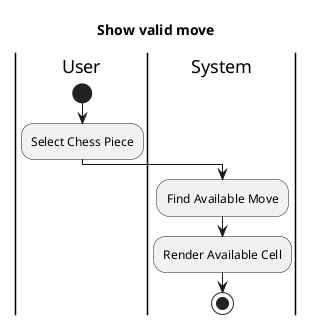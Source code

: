 @startuml "Activity diagram"
title "Show valid move"
|User|
start
:Select Chess Piece;
|System|
:Find Available Move;
:Render Available Cell;
stop

@enduml